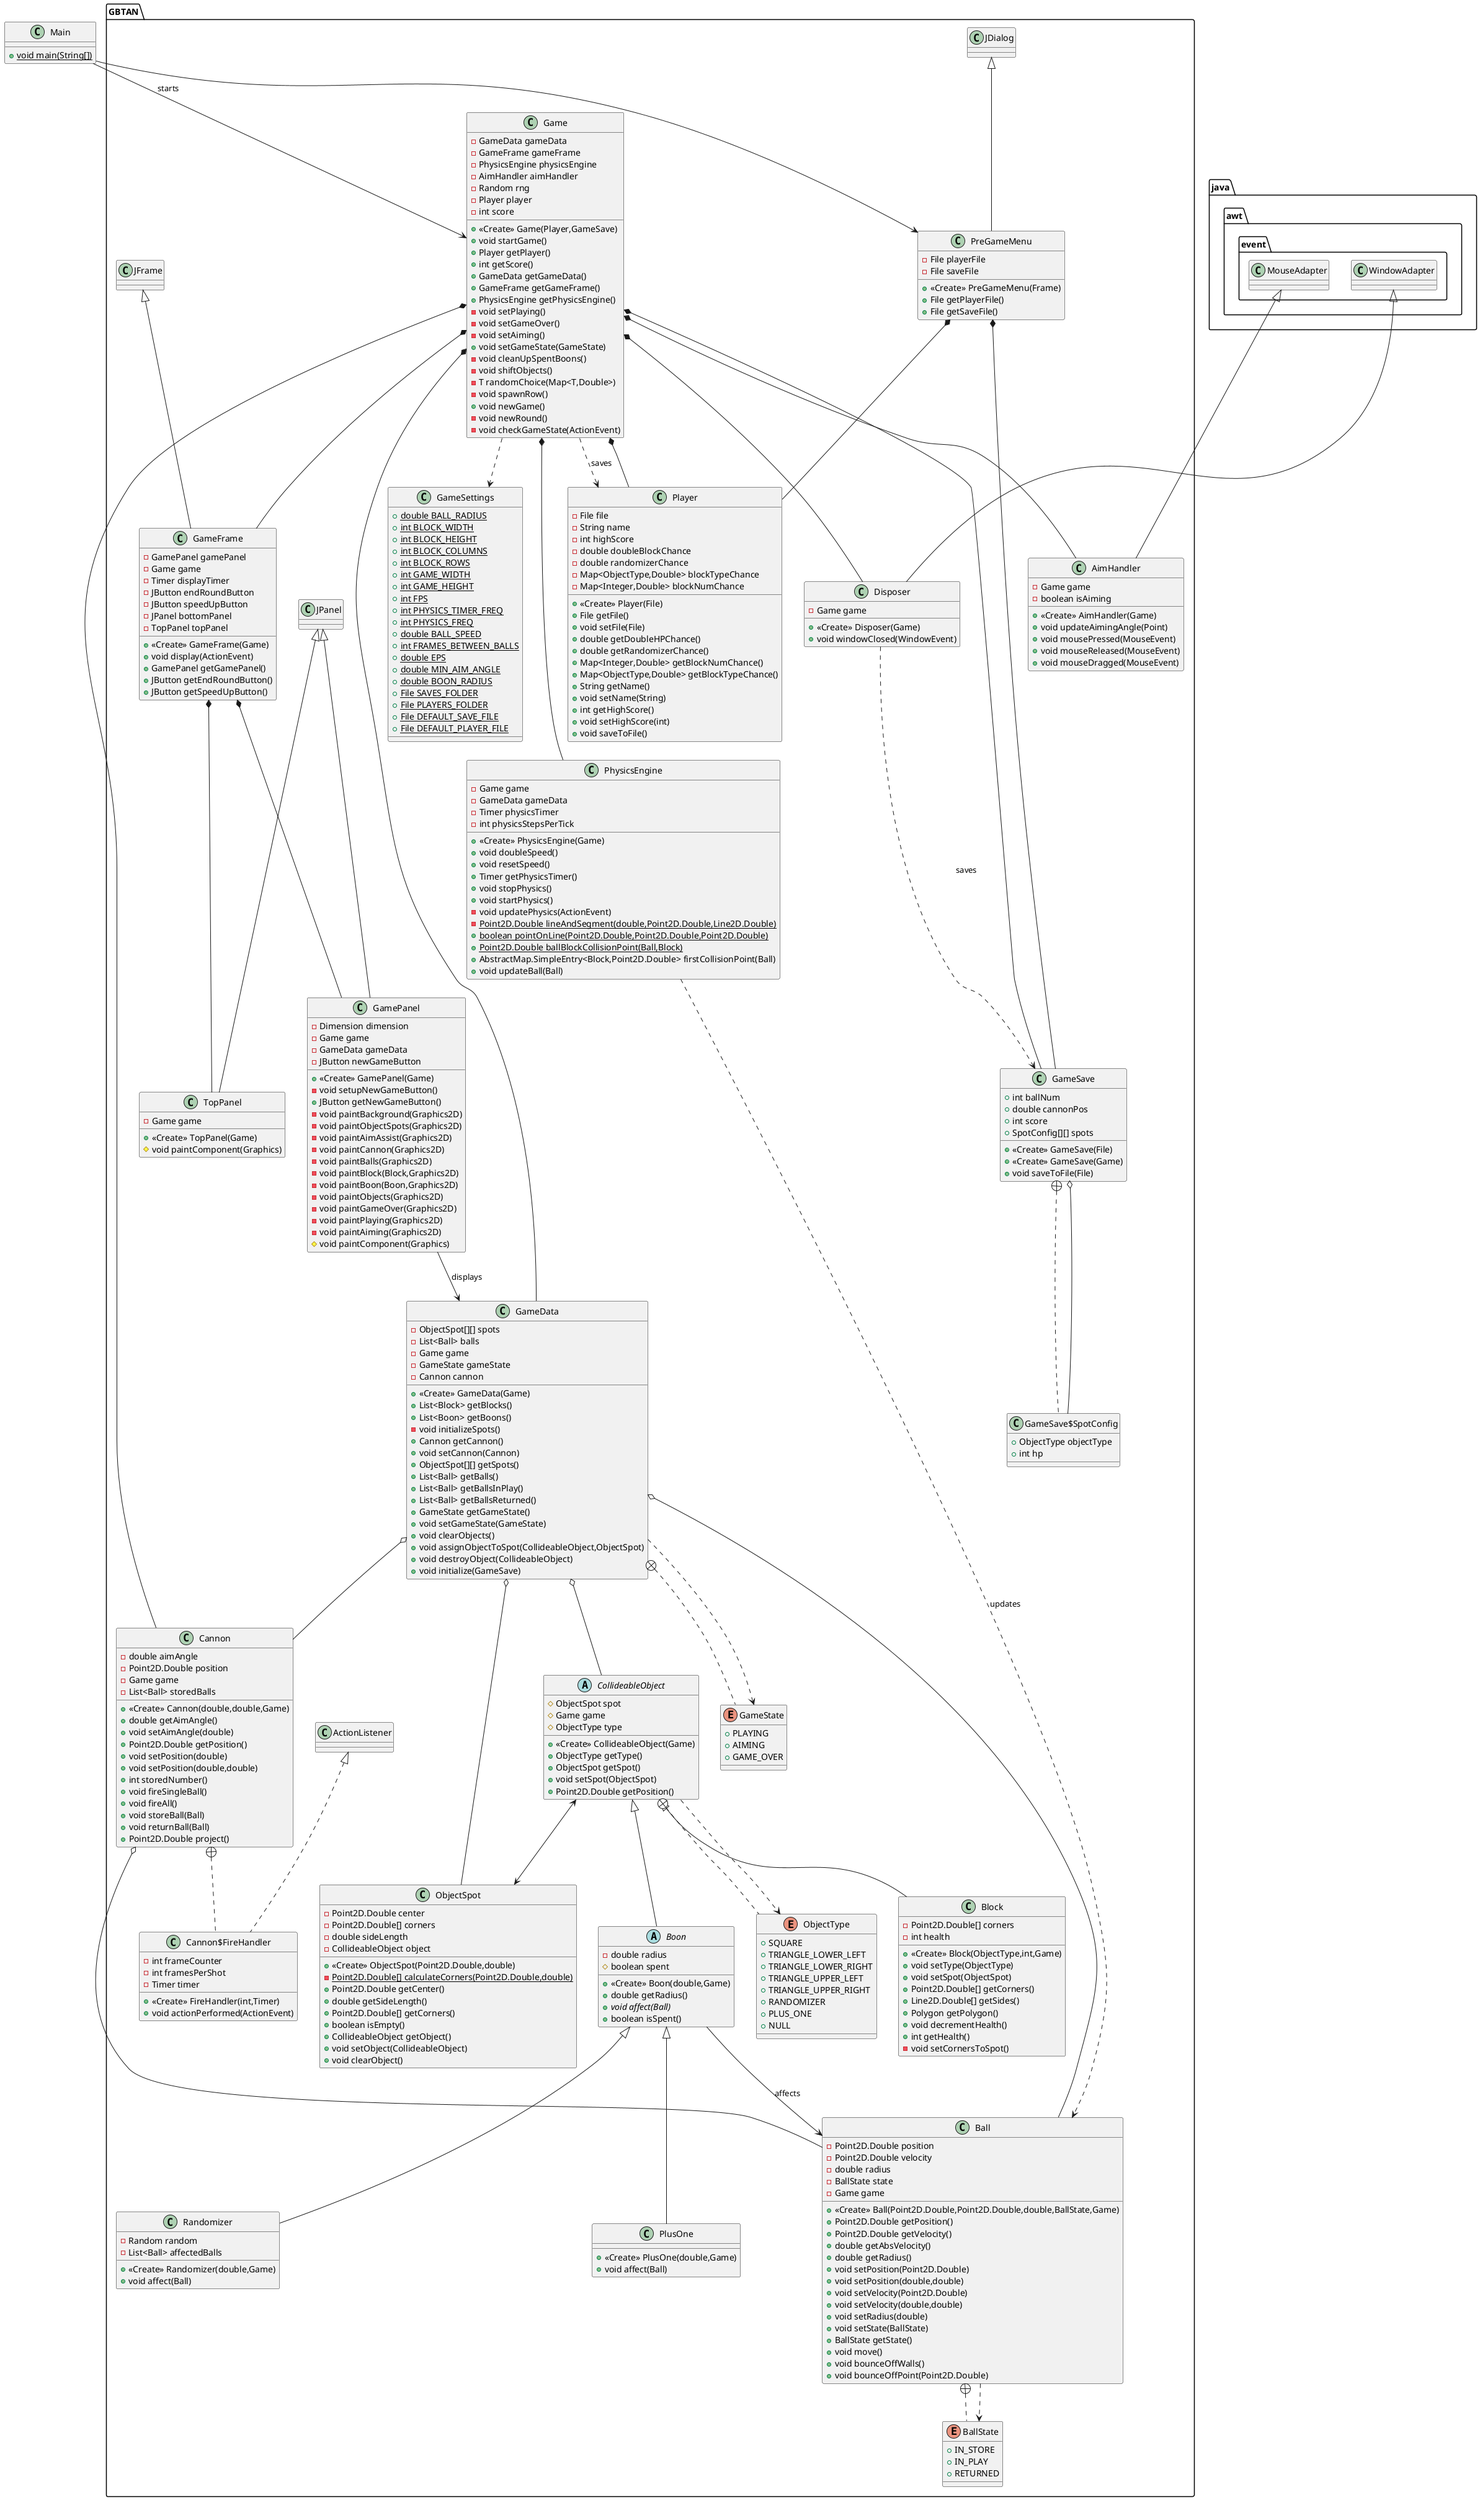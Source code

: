 @startuml
abstract class GBTAN.CollideableObject {
# ObjectSpot spot
# Game game
# ObjectType type
+ <<Create>> CollideableObject(Game)
+ ObjectType getType()
+ ObjectSpot getSpot()
+ void setSpot(ObjectSpot)
+ Point2D.Double getPosition()
}


enum GBTAN.ObjectType {
+  SQUARE
+  TRIANGLE_LOWER_LEFT
+  TRIANGLE_LOWER_RIGHT
+  TRIANGLE_UPPER_LEFT
+  TRIANGLE_UPPER_RIGHT
+  RANDOMIZER
+  PLUS_ONE
+  NULL
}

class GBTAN.GameData {
- ObjectSpot[][] spots
- List<Ball> balls
- Game game
- GameState gameState
- Cannon cannon
+ <<Create>> GameData(Game)
+ List<Block> getBlocks()
+ List<Boon> getBoons()
- void initializeSpots()
+ Cannon getCannon()
+ void setCannon(Cannon)
+ ObjectSpot[][] getSpots()
+ List<Ball> getBalls()
+ List<Ball> getBallsInPlay()
+ List<Ball> getBallsReturned()
+ GameState getGameState()
+ void setGameState(GameState)
+ void clearObjects()
+ void assignObjectToSpot(CollideableObject,ObjectSpot)
+ void destroyObject(CollideableObject)
+ void initialize(GameSave)
}


enum GBTAN.GameState {
+  PLAYING
+  AIMING
+  GAME_OVER
}

class GBTAN.GameFrame {
- GamePanel gamePanel
- Game game
- Timer displayTimer
- JButton endRoundButton
- JButton speedUpButton
- JPanel bottomPanel
- TopPanel topPanel
+ <<Create>> GameFrame(Game)
+ void display(ActionEvent)
+ GamePanel getGamePanel()
+ JButton getEndRoundButton()
+ JButton getSpeedUpButton()
}


class GBTAN.Cannon {
- double aimAngle
- Point2D.Double position
- Game game
- List<Ball> storedBalls
+ <<Create>> Cannon(double,double,Game)
+ double getAimAngle()
+ void setAimAngle(double)
+ Point2D.Double getPosition()
+ void setPosition(double)
+ void setPosition(double,double)
+ int storedNumber()
+ void fireSingleBall()
+ void fireAll()
+ void storeBall(Ball)
+ void returnBall(Ball)
+ Point2D.Double project()
}


class GBTAN.Cannon$FireHandler {
- int frameCounter
- int framesPerShot
- Timer timer
+ <<Create>> FireHandler(int,Timer)
+ void actionPerformed(ActionEvent)
}


class GBTAN.Randomizer {
- Random random
- List<Ball> affectedBalls
+ <<Create>> Randomizer(double,Game)
+ void affect(Ball)
}


class GBTAN.PlusOne {
+ <<Create>> PlusOne(double,Game)
+ void affect(Ball)
}

class GBTAN.GamePanel {
- Dimension dimension
- Game game
- GameData gameData
- JButton newGameButton
+ <<Create>> GamePanel(Game)
- void setupNewGameButton()
+ JButton getNewGameButton()
- void paintBackground(Graphics2D)
- void paintObjectSpots(Graphics2D)
- void paintAimAssist(Graphics2D)
- void paintCannon(Graphics2D)
- void paintBalls(Graphics2D)
- void paintBlock(Block,Graphics2D)
- void paintBoon(Boon,Graphics2D)
- void paintObjects(Graphics2D)
- void paintGameOver(Graphics2D)
- void paintPlaying(Graphics2D)
- void paintAiming(Graphics2D)
# void paintComponent(Graphics)
}


class GBTAN.Block {
- Point2D.Double[] corners
- int health
+ <<Create>> Block(ObjectType,int,Game)
+ void setType(ObjectType)
+ void setSpot(ObjectSpot)
+ Point2D.Double[] getCorners()
+ Line2D.Double[] getSides()
+ Polygon getPolygon()
+ void decrementHealth()
+ int getHealth()
- void setCornersToSpot()
}


class GBTAN.PreGameMenu {
- File playerFile
- File saveFile
+ <<Create>> PreGameMenu(Frame)
+ File getPlayerFile()
+ File getSaveFile()
}


class GBTAN.ObjectSpot {
- Point2D.Double center
- Point2D.Double[] corners
- double sideLength
- CollideableObject object
+ <<Create>> ObjectSpot(Point2D.Double,double)
- {static} Point2D.Double[] calculateCorners(Point2D.Double,double)
+ Point2D.Double getCenter()
+ double getSideLength()
+ Point2D.Double[] getCorners()
+ boolean isEmpty()
+ CollideableObject getObject()
+ void setObject(CollideableObject)
+ void clearObject()
}


class GBTAN.PhysicsEngine {
- Game game
- GameData gameData
- Timer physicsTimer
- int physicsStepsPerTick
+ <<Create>> PhysicsEngine(Game)
+ void doubleSpeed()
+ void resetSpeed()
+ Timer getPhysicsTimer()
+ void stopPhysics()
+ void startPhysics()
- void updatePhysics(ActionEvent)
- {static} Point2D.Double lineAndSegment(double,Point2D.Double,Line2D.Double)
+ {static} boolean pointOnLine(Point2D.Double,Point2D.Double,Point2D.Double)
+ {static} Point2D.Double ballBlockCollisionPoint(Ball,Block)
+ AbstractMap.SimpleEntry<Block,Point2D.Double> firstCollisionPoint(Ball)
+ void updateBall(Ball)
}


abstract class GBTAN.Boon {
- double radius
# boolean spent
+ <<Create>> Boon(double,Game)
+ double getRadius()
+ {abstract}void affect(Ball)
+ boolean isSpent()
}


class GBTAN.TopPanel {
- Game game
+ <<Create>> TopPanel(Game)
# void paintComponent(Graphics)
}


class GBTAN.AimHandler {
- Game game
- boolean isAiming
+ <<Create>> AimHandler(Game)
+ void updateAimingAngle(Point)
+ void mousePressed(MouseEvent)
+ void mouseReleased(MouseEvent)
+ void mouseDragged(MouseEvent)
}


class GBTAN.Game {
- GameData gameData
- GameFrame gameFrame
- PhysicsEngine physicsEngine
- AimHandler aimHandler
- Random rng
- Player player
- int score
+ <<Create>> Game(Player,GameSave)
+ void startGame()
+ Player getPlayer()
+ int getScore()
+ GameData getGameData()
+ GameFrame getGameFrame()
+ PhysicsEngine getPhysicsEngine()
- void setPlaying()
- void setGameOver()
- void setAiming()
+ void setGameState(GameState)
- void cleanUpSpentBoons()
- void shiftObjects()
- T randomChoice(Map<T,Double>)
- void spawnRow()
+ void newGame()
- void newRound()
- void checkGameState(ActionEvent)
}


class GBTAN.GameSettings {
+ {static} double BALL_RADIUS
+ {static} int BLOCK_WIDTH
+ {static} int BLOCK_HEIGHT
+ {static} int BLOCK_COLUMNS
+ {static} int BLOCK_ROWS
+ {static} int GAME_WIDTH
+ {static} int GAME_HEIGHT
+ {static} int FPS
+ {static} int PHYSICS_TIMER_FREQ
+ {static} int PHYSICS_FREQ
+ {static} double BALL_SPEED
+ {static} int FRAMES_BETWEEN_BALLS
+ {static} double EPS
+ {static} double MIN_AIM_ANGLE
+ {static} double BOON_RADIUS
+ {static} File SAVES_FOLDER
+ {static} File PLAYERS_FOLDER
+ {static} File DEFAULT_SAVE_FILE
+ {static} File DEFAULT_PLAYER_FILE
}

class GBTAN.GameSave {
+ int ballNum
+ double cannonPos
+ int score
+ SpotConfig[][] spots
+ <<Create>> GameSave(File)
+ <<Create>> GameSave(Game)
+ void saveToFile(File)
}


class GBTAN.GameSave$SpotConfig {
+ ObjectType objectType
+ int hp
}

class GBTAN.Ball {
- Point2D.Double position
- Point2D.Double velocity
- double radius
- BallState state
- Game game
+ <<Create>> Ball(Point2D.Double,Point2D.Double,double,BallState,Game)
+ Point2D.Double getPosition()
+ Point2D.Double getVelocity()
+ double getAbsVelocity()
+ double getRadius()
+ void setPosition(Point2D.Double)
+ void setPosition(double,double)
+ void setVelocity(Point2D.Double)
+ void setVelocity(double,double)
+ void setRadius(double)
+ void setState(BallState)
+ BallState getState()
+ void move()
+ void bounceOffWalls()
+ void bounceOffPoint(Point2D.Double)
}


enum GBTAN.BallState {
+  IN_STORE
+  IN_PLAY
+  RETURNED
}

class GBTAN.Player {
- File file
- String name
- int highScore
- double doubleBlockChance
- double randomizerChance
- Map<ObjectType,Double> blockTypeChance
- Map<Integer,Double> blockNumChance
+ <<Create>> Player(File)
+ File getFile()
+ void setFile(File)
+ double getDoubleHPChance()
+ double getRandomizerChance()
+ Map<Integer,Double> getBlockNumChance()
+ Map<ObjectType,Double> getBlockTypeChance()
+ String getName()
+ void setName(String)
+ int getHighScore()
+ void setHighScore(int)
+ void saveToFile()
}


class Main {
+ {static} void main(String[])
}

class GBTAN.Disposer {
- Game game
+ <<Create>> Disposer(Game)
+ void windowClosed(WindowEvent)
}



GBTAN.JFrame <|-- GBTAN.GameFrame
GBTAN.Cannon +.. GBTAN.Cannon$FireHandler
GBTAN.ActionListener <|.. GBTAN.Cannon$FireHandler
GBTAN.Boon <|-- GBTAN.Randomizer
GBTAN.Boon <|-- GBTAN.PlusOne
GBTAN.JPanel <|-- GBTAN.GamePanel
GBTAN.CollideableObject <|-- GBTAN.Block
GBTAN.JDialog <|-- GBTAN.PreGameMenu
GBTAN.CollideableObject <|-- GBTAN.Boon
GBTAN.JPanel <|-- GBTAN.TopPanel
java.awt.event.MouseAdapter <|-- GBTAN.AimHandler
GBTAN.GameSave +.. GBTAN.GameSave$SpotConfig
GBTAN.GameSave o-- GBTAN.GameSave$SpotConfig
java.awt.event.WindowAdapter <|-- GBTAN.Disposer

GBTAN.Game *-- GBTAN.AimHandler
GBTAN.Ball +.. GBTAN.BallState
GBTAN.Ball ..> GBTAN.BallState
GBTAN.CollideableObject +.. GBTAN.ObjectType
GBTAN.CollideableObject ..> GBTAN.ObjectType
GBTAN.CollideableObject <--> GBTAN.ObjectSpot
GBTAN.Boon --> GBTAN.Ball : affects
GBTAN.Game *-- GBTAN.Cannon
GBTAN.Cannon o-- GBTAN.Ball
GBTAN.Game *-- GBTAN.GameData
GBTAN.Game *-- GBTAN.GameFrame
GBTAN.Game *-- GBTAN.PhysicsEngine
GBTAN.Game *-- GBTAN.Player
GBTAN.Game *-- GBTAN.GameSave
GBTAN.Game ..> GBTAN.GameSettings
GBTAN.GameData +.. GBTAN.GameState
GBTAN.GameData ..> GBTAN.GameState
GBTAN.GameData o-- GBTAN.ObjectSpot
GBTAN.GameData o-- GBTAN.CollideableObject
GBTAN.GameData o-- GBTAN.Ball
GBTAN.GameData o-- GBTAN.Cannon
GBTAN.Game *-- GBTAN.Disposer
GBTAN.Disposer ..> GBTAN.GameSave : saves
GBTAN.Game ..> GBTAN.Player : saves
GBTAN.GameFrame *-- GBTAN.GamePanel
GBTAN.GameFrame *-- GBTAN.TopPanel
GBTAN.GamePanel --> GBTAN.GameData : displays
GBTAN.PhysicsEngine ..> GBTAN.Ball : updates
Main --> GBTAN.PreGameMenu
Main --> GBTAN.Game : starts
GBTAN.PreGameMenu *-- GBTAN.Player
GBTAN.PreGameMenu *-- GBTAN.GameSave
@enduml